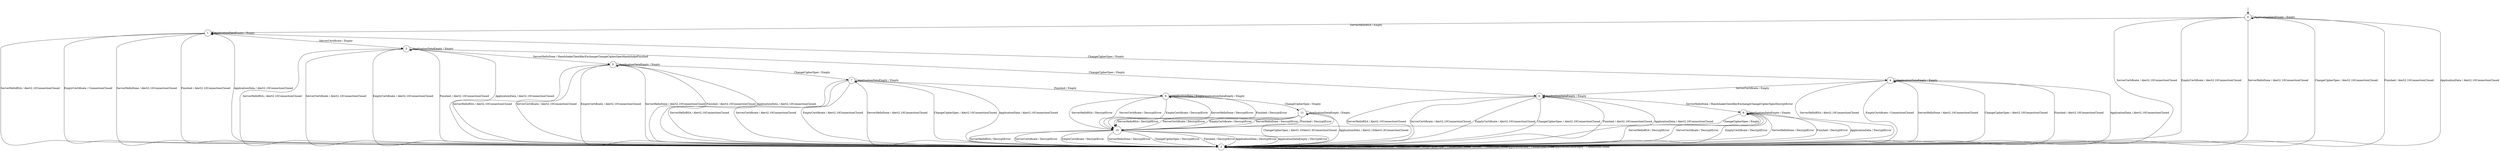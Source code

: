 digraph g {
__start0 [label="" shape="none"];

	s0 [shape="circle" label="0"];
	s1 [shape="circle" label="1"];
	s2 [shape="circle" label="2"];
	s3 [shape="circle" label="3"];
	s4 [shape="circle" label="4"];
	s5 [shape="circle" label="5"];
	s6 [shape="circle" label="6"];
	s7 [shape="circle" label="7"];
	s8 [shape="circle" label="8"];
	s9 [shape="circle" label="9"];
	s10 [shape="circle" label="10"];
	s11 [shape="circle" label="11"];
	s0 -> s1 [label="ServerHelloRSA / Empty"];
	s0 -> s2 [label="ServerCertificate / Alert2.10ConnectionClosed"];
	s0 -> s2 [label="EmptyCertificate / Alert2.10ConnectionClosed"];
	s0 -> s2 [label="ServerHelloDone / Alert2.10ConnectionClosed"];
	s0 -> s2 [label="ChangeCipherSpec / Alert2.10ConnectionClosed"];
	s0 -> s2 [label="Finished / Alert2.10ConnectionClosed"];
	s0 -> s2 [label="ApplicationData / Alert2.10ConnectionClosed"];
	s0 -> s0 [label="ApplicationDataEmpty / Empty"];
	s1 -> s2 [label="ServerHelloRSA / Alert2.10ConnectionClosed"];
	s1 -> s3 [label="ServerCertificate / Empty"];
	s1 -> s2 [label="EmptyCertificate / ConnectionClosed"];
	s1 -> s2 [label="ServerHelloDone / Alert2.10ConnectionClosed"];
	s1 -> s4 [label="ChangeCipherSpec / Empty"];
	s1 -> s2 [label="Finished / Alert2.10ConnectionClosed"];
	s1 -> s2 [label="ApplicationData / Alert2.10ConnectionClosed"];
	s1 -> s1 [label="ApplicationDataEmpty / Empty"];
	s2 -> s2 [label="ServerHelloRSA / ConnectionClosed"];
	s2 -> s2 [label="ServerCertificate / ConnectionClosed"];
	s2 -> s2 [label="EmptyCertificate / ConnectionClosed"];
	s2 -> s2 [label="ServerHelloDone / ConnectionClosed"];
	s2 -> s2 [label="ChangeCipherSpec / ConnectionClosed"];
	s2 -> s2 [label="Finished / ConnectionClosed"];
	s2 -> s2 [label="ApplicationData / ConnectionClosed"];
	s2 -> s2 [label="ApplicationDataEmpty / ConnectionClosed"];
	s3 -> s2 [label="ServerHelloRSA / Alert2.10ConnectionClosed"];
	s3 -> s2 [label="ServerCertificate / Alert2.10ConnectionClosed"];
	s3 -> s2 [label="EmptyCertificate / Alert2.10ConnectionClosed"];
	s3 -> s5 [label="ServerHelloDone / HandshakeClientKeyExchangeChangeCipherSpecHandshakeFinished"];
	s3 -> s6 [label="ChangeCipherSpec / Empty"];
	s3 -> s2 [label="Finished / Alert2.10ConnectionClosed"];
	s3 -> s2 [label="ApplicationData / Alert2.10ConnectionClosed"];
	s3 -> s3 [label="ApplicationDataEmpty / Empty"];
	s4 -> s2 [label="ServerHelloRSA / Alert2.10ConnectionClosed"];
	s4 -> s6 [label="ServerCertificate / Empty"];
	s4 -> s2 [label="EmptyCertificate / ConnectionClosed"];
	s4 -> s2 [label="ServerHelloDone / Alert2.10ConnectionClosed"];
	s4 -> s2 [label="ChangeCipherSpec / Alert2.10ConnectionClosed"];
	s4 -> s2 [label="Finished / Alert2.10ConnectionClosed"];
	s4 -> s2 [label="ApplicationData / Alert2.10ConnectionClosed"];
	s4 -> s4 [label="ApplicationDataEmpty / Empty"];
	s5 -> s2 [label="ServerHelloRSA / Alert2.10ConnectionClosed"];
	s5 -> s2 [label="ServerCertificate / Alert2.10ConnectionClosed"];
	s5 -> s2 [label="EmptyCertificate / Alert2.10ConnectionClosed"];
	s5 -> s2 [label="ServerHelloDone / Alert2.10ConnectionClosed"];
	s5 -> s7 [label="ChangeCipherSpec / Empty"];
	s5 -> s2 [label="Finished / Alert2.10ConnectionClosed"];
	s5 -> s2 [label="ApplicationData / Alert2.10ConnectionClosed"];
	s5 -> s5 [label="ApplicationDataEmpty / Empty"];
	s6 -> s2 [label="ServerHelloRSA / Alert2.10ConnectionClosed"];
	s6 -> s2 [label="ServerCertificate / Alert2.10ConnectionClosed"];
	s6 -> s2 [label="EmptyCertificate / Alert2.10ConnectionClosed"];
	s6 -> s8 [label="ServerHelloDone / HandshakeClientKeyExchangeChangeCipherSpecDecryptError"];
	s6 -> s2 [label="ChangeCipherSpec / Alert2.10ConnectionClosed"];
	s6 -> s2 [label="Finished / Alert2.10ConnectionClosed"];
	s6 -> s2 [label="ApplicationData / Alert2.10ConnectionClosed"];
	s6 -> s6 [label="ApplicationDataEmpty / Empty"];
	s7 -> s2 [label="ServerHelloRSA / Alert2.10ConnectionClosed"];
	s7 -> s2 [label="ServerCertificate / Alert2.10ConnectionClosed"];
	s7 -> s2 [label="EmptyCertificate / Alert2.10ConnectionClosed"];
	s7 -> s2 [label="ServerHelloDone / Alert2.10ConnectionClosed"];
	s7 -> s2 [label="ChangeCipherSpec / Alert2.10ConnectionClosed"];
	s7 -> s9 [label="Finished / Empty"];
	s7 -> s2 [label="ApplicationData / Alert2.10ConnectionClosed"];
	s7 -> s7 [label="ApplicationDataEmpty / Empty"];
	s8 -> s2 [label="ServerHelloRSA / DecryptError"];
	s8 -> s2 [label="ServerCertificate / DecryptError"];
	s8 -> s2 [label="EmptyCertificate / DecryptError"];
	s8 -> s2 [label="ServerHelloDone / DecryptError"];
	s8 -> s10 [label="ChangeCipherSpec / Empty"];
	s8 -> s2 [label="Finished / DecryptError"];
	s8 -> s2 [label="ApplicationData / DecryptError"];
	s8 -> s8 [label="ApplicationDataEmpty / Empty"];
	s9 -> s10 [label="ServerHelloRSA / DecryptError"];
	s9 -> s10 [label="ServerCertificate / DecryptError"];
	s9 -> s10 [label="EmptyCertificate / DecryptError"];
	s9 -> s10 [label="ServerHelloDone / DecryptError"];
	s9 -> s11 [label="ChangeCipherSpec / Empty"];
	s9 -> s10 [label="Finished / DecryptError"];
	s9 -> s9 [label="ApplicationData / Empty"];
	s9 -> s9 [label="ApplicationDataEmpty / Empty"];
	s10 -> s2 [label="ServerHelloRSA / DecryptError"];
	s10 -> s2 [label="ServerCertificate / DecryptError"];
	s10 -> s2 [label="EmptyCertificate / DecryptError"];
	s10 -> s2 [label="ServerHelloDone / DecryptError"];
	s10 -> s2 [label="ChangeCipherSpec / DecryptError"];
	s10 -> s2 [label="Finished / DecryptError"];
	s10 -> s2 [label="ApplicationData / DecryptError"];
	s10 -> s2 [label="ApplicationDataEmpty / DecryptError"];
	s11 -> s10 [label="ServerHelloRSA / DecryptError"];
	s11 -> s10 [label="ServerCertificate / DecryptError"];
	s11 -> s10 [label="EmptyCertificate / DecryptError"];
	s11 -> s10 [label="ServerHelloDone / DecryptError"];
	s11 -> s2 [label="ChangeCipherSpec / Alert2.10Alert1.0ConnectionClosed"];
	s11 -> s10 [label="Finished / DecryptError"];
	s11 -> s2 [label="ApplicationData / Alert2.10Alert1.0ConnectionClosed"];
	s11 -> s11 [label="ApplicationDataEmpty / Empty"];

__start0 -> s0;
}
